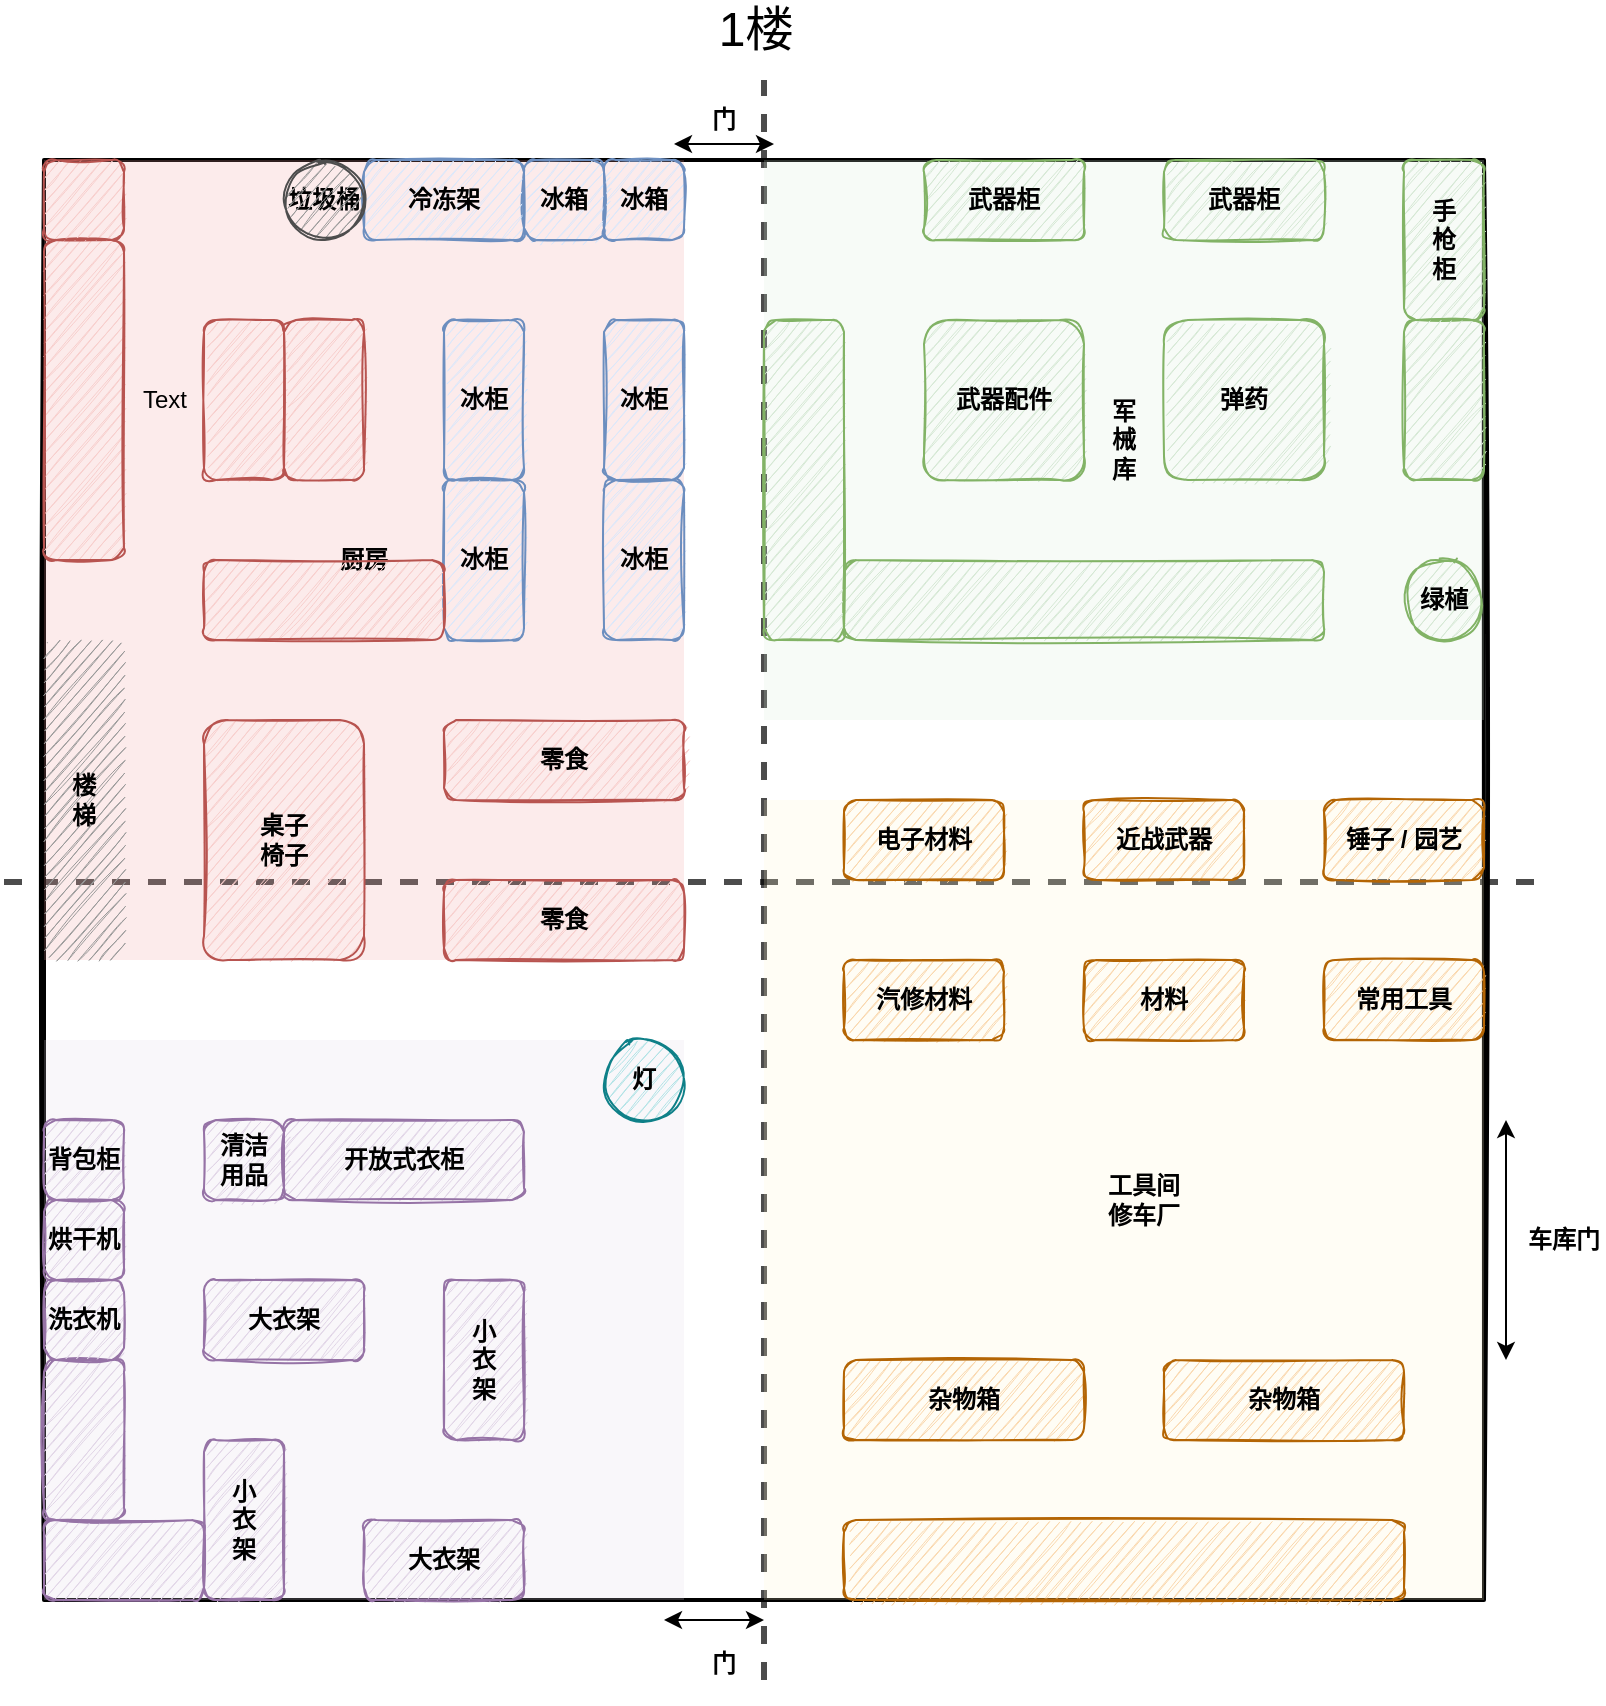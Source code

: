 <mxfile version="21.6.9" type="github">
  <diagram name="第 1 页" id="IqjIyCx49O2pOLuv2Sb1">
    <mxGraphModel dx="1667" dy="944" grid="1" gridSize="10" guides="1" tooltips="1" connect="1" arrows="1" fold="1" page="1" pageScale="1" pageWidth="2339" pageHeight="3300" math="0" shadow="0">
      <root>
        <mxCell id="0" />
        <mxCell id="1" parent="0" />
        <mxCell id="A4bbdxsPksOy5zOQufrt-1" value="" style="endArrow=none;html=1;rounded=0;dashed=1;strokeWidth=3;opacity=70;" edge="1" parent="1">
          <mxGeometry width="50" height="50" relative="1" as="geometry">
            <mxPoint x="20" y="559" as="sourcePoint" />
            <mxPoint x="790" y="559" as="targetPoint" />
          </mxGeometry>
        </mxCell>
        <mxCell id="A4bbdxsPksOy5zOQufrt-2" value="" style="endArrow=none;html=1;rounded=0;dashed=1;strokeWidth=3;opacity=70;" edge="1" parent="1">
          <mxGeometry width="50" height="50" relative="1" as="geometry">
            <mxPoint x="400" y="958" as="sourcePoint" />
            <mxPoint x="400" y="158" as="targetPoint" />
          </mxGeometry>
        </mxCell>
        <mxCell id="A4bbdxsPksOy5zOQufrt-3" value="" style="rounded=0;whiteSpace=wrap;html=1;sketch=1;fillColor=none;strokeWidth=2;" vertex="1" parent="1">
          <mxGeometry x="40" y="198" width="720" height="720" as="geometry" />
        </mxCell>
        <mxCell id="A4bbdxsPksOy5zOQufrt-4" value="" style="rounded=0;whiteSpace=wrap;html=1;fillColor=#fff2cc;sketch=0;strokeColor=none;fontStyle=1;arcSize=0;opacity=20;" vertex="1" parent="1">
          <mxGeometry x="400" y="518" width="360" height="400" as="geometry" />
        </mxCell>
        <mxCell id="A4bbdxsPksOy5zOQufrt-5" value="&lt;div&gt;&lt;br&gt;&lt;/div&gt;" style="rounded=0;whiteSpace=wrap;html=1;fillColor=#e1d5e7;sketch=0;strokeColor=none;fontStyle=1;arcSize=0;opacity=20;" vertex="1" parent="1">
          <mxGeometry x="40" y="638" width="320" height="280" as="geometry" />
        </mxCell>
        <mxCell id="A4bbdxsPksOy5zOQufrt-6" value="&lt;div&gt;军&lt;/div&gt;&lt;div&gt;械&lt;/div&gt;&lt;div&gt;库&lt;/div&gt;" style="rounded=0;whiteSpace=wrap;html=1;fillColor=#D5E8D4;sketch=0;strokeColor=none;fontStyle=1;arcSize=0;gradientColor=none;opacity=20;" vertex="1" parent="1">
          <mxGeometry x="400" y="198" width="360" height="280" as="geometry" />
        </mxCell>
        <mxCell id="A4bbdxsPksOy5zOQufrt-7" value="&lt;div&gt;厨房&lt;/div&gt;" style="rounded=0;whiteSpace=wrap;html=1;fillColor=#F19C99;sketch=0;strokeColor=none;fontStyle=1;arcSize=0;opacity=20;" vertex="1" parent="1">
          <mxGeometry x="40" y="198" width="320" height="400" as="geometry" />
        </mxCell>
        <mxCell id="A4bbdxsPksOy5zOQufrt-8" value="" style="rounded=1;whiteSpace=wrap;html=1;fillColor=#d5e8d4;sketch=1;strokeColor=#82b366;fontStyle=1" vertex="1" parent="1">
          <mxGeometry x="600" y="278" width="80" height="80" as="geometry" />
        </mxCell>
        <mxCell id="A4bbdxsPksOy5zOQufrt-9" value="" style="rounded=1;whiteSpace=wrap;html=1;fillColor=#d5e8d4;sketch=1;strokeColor=#82b366;fontStyle=1" vertex="1" parent="1">
          <mxGeometry x="480" y="278" width="80" height="80" as="geometry" />
        </mxCell>
        <mxCell id="A4bbdxsPksOy5zOQufrt-10" value="" style="rounded=1;whiteSpace=wrap;html=1;fillColor=#d5e8d4;sketch=1;strokeColor=#82b366;fontStyle=1" vertex="1" parent="1">
          <mxGeometry x="600" y="198" width="80" height="40" as="geometry" />
        </mxCell>
        <mxCell id="A4bbdxsPksOy5zOQufrt-11" value="" style="rounded=1;whiteSpace=wrap;html=1;fillColor=#d5e8d4;sketch=1;strokeColor=#82b366;fontStyle=1" vertex="1" parent="1">
          <mxGeometry x="480" y="198" width="80" height="40" as="geometry" />
        </mxCell>
        <mxCell id="A4bbdxsPksOy5zOQufrt-12" value="" style="rounded=1;whiteSpace=wrap;html=1;fillColor=#d5e8d4;sketch=1;strokeColor=#82b366;fontStyle=1" vertex="1" parent="1">
          <mxGeometry x="440" y="398" width="240" height="40" as="geometry" />
        </mxCell>
        <mxCell id="A4bbdxsPksOy5zOQufrt-13" value="" style="rounded=1;whiteSpace=wrap;html=1;fillColor=#d5e8d4;sketch=1;strokeColor=#82b366;fontStyle=1" vertex="1" parent="1">
          <mxGeometry x="400" y="278" width="40" height="160" as="geometry" />
        </mxCell>
        <mxCell id="A4bbdxsPksOy5zOQufrt-14" value="" style="rounded=1;whiteSpace=wrap;html=1;fillColor=#d5e8d4;sketch=1;strokeColor=#82b366;fontStyle=1" vertex="1" parent="1">
          <mxGeometry x="720" y="198" width="40" height="80" as="geometry" />
        </mxCell>
        <mxCell id="A4bbdxsPksOy5zOQufrt-15" value="" style="rounded=1;whiteSpace=wrap;html=1;fillColor=#d5e8d4;sketch=1;strokeColor=#82b366;fontStyle=1" vertex="1" parent="1">
          <mxGeometry x="720" y="278" width="40" height="80" as="geometry" />
        </mxCell>
        <mxCell id="A4bbdxsPksOy5zOQufrt-16" value="弹药" style="text;html=1;strokeColor=none;fillColor=none;align=center;verticalAlign=middle;whiteSpace=wrap;rounded=0;sketch=1;fontStyle=1" vertex="1" parent="1">
          <mxGeometry x="610" y="303" width="60" height="30" as="geometry" />
        </mxCell>
        <mxCell id="A4bbdxsPksOy5zOQufrt-17" value="武器配件" style="text;html=1;strokeColor=none;fillColor=none;align=center;verticalAlign=middle;whiteSpace=wrap;rounded=0;sketch=1;fontStyle=1" vertex="1" parent="1">
          <mxGeometry x="490" y="303" width="60" height="30" as="geometry" />
        </mxCell>
        <mxCell id="A4bbdxsPksOy5zOQufrt-18" value="武器柜" style="text;html=1;strokeColor=none;fillColor=none;align=center;verticalAlign=middle;whiteSpace=wrap;rounded=0;sketch=1;fontStyle=1" vertex="1" parent="1">
          <mxGeometry x="490" y="203" width="60" height="30" as="geometry" />
        </mxCell>
        <mxCell id="A4bbdxsPksOy5zOQufrt-19" value="武器柜" style="text;html=1;strokeColor=none;fillColor=none;align=center;verticalAlign=middle;whiteSpace=wrap;rounded=0;sketch=1;fontStyle=1" vertex="1" parent="1">
          <mxGeometry x="610" y="203" width="60" height="30" as="geometry" />
        </mxCell>
        <mxCell id="A4bbdxsPksOy5zOQufrt-20" value="手枪柜" style="text;html=1;strokeColor=none;fillColor=none;align=center;verticalAlign=middle;whiteSpace=wrap;rounded=0;sketch=1;fontStyle=1" vertex="1" parent="1">
          <mxGeometry x="730" y="210.5" width="20" height="55" as="geometry" />
        </mxCell>
        <mxCell id="A4bbdxsPksOy5zOQufrt-21" value="&lt;div&gt;绿植&lt;/div&gt;" style="ellipse;whiteSpace=wrap;html=1;aspect=fixed;sketch=1;fillColor=#d5e8d4;strokeColor=#82b366;fontStyle=1" vertex="1" parent="1">
          <mxGeometry x="720" y="398" width="40" height="40" as="geometry" />
        </mxCell>
        <mxCell id="A4bbdxsPksOy5zOQufrt-22" value="" style="rounded=1;whiteSpace=wrap;html=1;fillColor=#e1d5e7;sketch=1;strokeColor=#9673a6;fontStyle=1" vertex="1" parent="1">
          <mxGeometry x="40" y="798" width="40" height="80" as="geometry" />
        </mxCell>
        <mxCell id="A4bbdxsPksOy5zOQufrt-23" value="" style="rounded=1;whiteSpace=wrap;html=1;fillColor=#e1d5e7;sketch=1;strokeColor=#9673a6;fontStyle=1" vertex="1" parent="1">
          <mxGeometry x="40" y="878" width="80" height="40" as="geometry" />
        </mxCell>
        <mxCell id="A4bbdxsPksOy5zOQufrt-24" value="洗衣机" style="rounded=1;whiteSpace=wrap;html=1;fillColor=#e1d5e7;sketch=1;strokeColor=#9673a6;fontStyle=1" vertex="1" parent="1">
          <mxGeometry x="40" y="758" width="40" height="40" as="geometry" />
        </mxCell>
        <mxCell id="A4bbdxsPksOy5zOQufrt-25" value="烘干机" style="rounded=1;whiteSpace=wrap;html=1;fillColor=#e1d5e7;sketch=1;strokeColor=#9673a6;fontStyle=1" vertex="1" parent="1">
          <mxGeometry x="40" y="718" width="40" height="40" as="geometry" />
        </mxCell>
        <mxCell id="A4bbdxsPksOy5zOQufrt-26" value="&lt;div&gt;背包柜&lt;/div&gt;" style="rounded=1;whiteSpace=wrap;html=1;fillColor=#e1d5e7;sketch=1;strokeColor=#9673a6;fontStyle=1" vertex="1" parent="1">
          <mxGeometry x="40" y="678" width="40" height="40" as="geometry" />
        </mxCell>
        <mxCell id="A4bbdxsPksOy5zOQufrt-27" value="&lt;div&gt;小&lt;/div&gt;&lt;div&gt;衣&lt;/div&gt;&lt;div&gt;架&lt;/div&gt;" style="rounded=1;whiteSpace=wrap;html=1;fillColor=#e1d5e7;sketch=1;strokeColor=#9673a6;fontStyle=1" vertex="1" parent="1">
          <mxGeometry x="120" y="838" width="40" height="80" as="geometry" />
        </mxCell>
        <mxCell id="A4bbdxsPksOy5zOQufrt-28" value="大衣架" style="rounded=1;whiteSpace=wrap;html=1;fillColor=#e1d5e7;sketch=1;strokeColor=#9673a6;fontStyle=1" vertex="1" parent="1">
          <mxGeometry x="200" y="878" width="80" height="40" as="geometry" />
        </mxCell>
        <mxCell id="A4bbdxsPksOy5zOQufrt-29" value="&lt;div&gt;小&lt;/div&gt;&lt;div&gt;衣&lt;/div&gt;&lt;div&gt;架&lt;/div&gt;" style="rounded=1;whiteSpace=wrap;html=1;fillColor=#e1d5e7;sketch=1;strokeColor=#9673a6;fontStyle=1" vertex="1" parent="1">
          <mxGeometry x="240" y="758" width="40" height="80" as="geometry" />
        </mxCell>
        <mxCell id="A4bbdxsPksOy5zOQufrt-30" value="大衣架" style="rounded=1;whiteSpace=wrap;html=1;fillColor=#e1d5e7;sketch=1;strokeColor=#9673a6;fontStyle=1" vertex="1" parent="1">
          <mxGeometry x="120" y="758" width="80" height="40" as="geometry" />
        </mxCell>
        <mxCell id="A4bbdxsPksOy5zOQufrt-31" value="&lt;div&gt;楼&lt;/div&gt;&lt;div&gt;梯&lt;/div&gt;" style="rounded=1;whiteSpace=wrap;html=1;fillColor=#999999;sketch=1;strokeColor=none;fontStyle=1" vertex="1" parent="1">
          <mxGeometry x="40" y="438" width="40" height="160" as="geometry" />
        </mxCell>
        <mxCell id="A4bbdxsPksOy5zOQufrt-32" value="开放式衣柜" style="rounded=1;whiteSpace=wrap;html=1;fillColor=#e1d5e7;sketch=1;strokeColor=#9673a6;fontStyle=1" vertex="1" parent="1">
          <mxGeometry x="160" y="678" width="120" height="40" as="geometry" />
        </mxCell>
        <mxCell id="A4bbdxsPksOy5zOQufrt-33" value="冰柜" style="rounded=1;whiteSpace=wrap;html=1;fillColor=#dae8fc;sketch=1;strokeColor=#6c8ebf;fontStyle=1" vertex="1" parent="1">
          <mxGeometry x="320" y="358" width="40" height="80" as="geometry" />
        </mxCell>
        <mxCell id="A4bbdxsPksOy5zOQufrt-34" value="冰柜" style="rounded=1;whiteSpace=wrap;html=1;fillColor=#dae8fc;sketch=1;strokeColor=#6c8ebf;fontStyle=1" vertex="1" parent="1">
          <mxGeometry x="320" y="278" width="40" height="80" as="geometry" />
        </mxCell>
        <mxCell id="A4bbdxsPksOy5zOQufrt-35" value="冰箱" style="rounded=1;whiteSpace=wrap;html=1;fillColor=#dae8fc;sketch=1;strokeColor=#6c8ebf;fontStyle=1" vertex="1" parent="1">
          <mxGeometry x="320" y="198" width="40" height="40" as="geometry" />
        </mxCell>
        <mxCell id="A4bbdxsPksOy5zOQufrt-36" value="冰柜" style="rounded=1;whiteSpace=wrap;html=1;fillColor=#dae8fc;sketch=1;strokeColor=#6c8ebf;fontStyle=1" vertex="1" parent="1">
          <mxGeometry x="240" y="358" width="40" height="80" as="geometry" />
        </mxCell>
        <mxCell id="A4bbdxsPksOy5zOQufrt-37" value="冰柜" style="rounded=1;whiteSpace=wrap;html=1;fillColor=#dae8fc;sketch=1;strokeColor=#6c8ebf;fontStyle=1" vertex="1" parent="1">
          <mxGeometry x="240" y="278" width="40" height="80" as="geometry" />
        </mxCell>
        <mxCell id="A4bbdxsPksOy5zOQufrt-38" value="冰箱" style="rounded=1;whiteSpace=wrap;html=1;fillColor=#dae8fc;sketch=1;strokeColor=#6c8ebf;fontStyle=1" vertex="1" parent="1">
          <mxGeometry x="280" y="198" width="40" height="40" as="geometry" />
        </mxCell>
        <mxCell id="A4bbdxsPksOy5zOQufrt-39" value="冷冻架" style="rounded=1;whiteSpace=wrap;html=1;fillColor=#dae8fc;sketch=1;strokeColor=#6c8ebf;fontStyle=1" vertex="1" parent="1">
          <mxGeometry x="200" y="198" width="80" height="40" as="geometry" />
        </mxCell>
        <mxCell id="A4bbdxsPksOy5zOQufrt-40" value="垃圾桶" style="text;html=1;strokeColor=none;fillColor=none;align=center;verticalAlign=middle;whiteSpace=wrap;rounded=0;sketch=1;fontStyle=1" vertex="1" parent="1">
          <mxGeometry x="160" y="198" width="40" height="40" as="geometry" />
        </mxCell>
        <mxCell id="A4bbdxsPksOy5zOQufrt-41" value="" style="ellipse;whiteSpace=wrap;html=1;aspect=fixed;sketch=1;fillColor=#999999;strokeColor=#4D4D4D;fontStyle=1" vertex="1" parent="1">
          <mxGeometry x="160" y="198" width="40" height="40" as="geometry" />
        </mxCell>
        <mxCell id="A4bbdxsPksOy5zOQufrt-42" value="" style="rounded=1;whiteSpace=wrap;html=1;fillColor=#f8cecc;sketch=1;strokeColor=#b85450;fontStyle=1" vertex="1" parent="1">
          <mxGeometry x="40" y="238" width="40" height="160" as="geometry" />
        </mxCell>
        <object label="" Bottom="False" id="A4bbdxsPksOy5zOQufrt-43">
          <mxCell style="rounded=1;whiteSpace=wrap;html=1;fillColor=#f8cecc;sketch=1;strokeColor=#b85450;fontStyle=1;imageWidth=23;treeFolding=0;top=0" vertex="1" parent="1">
            <mxGeometry x="40" y="198" width="40" height="40" as="geometry" />
          </mxCell>
        </object>
        <mxCell id="A4bbdxsPksOy5zOQufrt-44" value="" style="rounded=1;whiteSpace=wrap;html=1;fillColor=#f8cecc;sketch=1;strokeColor=#b85450;fontStyle=1" vertex="1" parent="1">
          <mxGeometry x="120" y="398" width="120" height="40" as="geometry" />
        </mxCell>
        <mxCell id="A4bbdxsPksOy5zOQufrt-45" value="" style="rounded=1;whiteSpace=wrap;html=1;fillColor=#f8cecc;sketch=1;strokeColor=#b85450;fontStyle=1" vertex="1" parent="1">
          <mxGeometry x="120" y="278" width="40" height="80" as="geometry" />
        </mxCell>
        <mxCell id="A4bbdxsPksOy5zOQufrt-46" value="" style="rounded=1;whiteSpace=wrap;html=1;fillColor=#f8cecc;sketch=1;strokeColor=#b85450;fontStyle=1" vertex="1" parent="1">
          <mxGeometry x="160" y="278" width="40" height="80" as="geometry" />
        </mxCell>
        <mxCell id="A4bbdxsPksOy5zOQufrt-47" value="&lt;div&gt;清洁&lt;/div&gt;&lt;div&gt;用品&lt;br&gt;&lt;/div&gt;" style="rounded=1;whiteSpace=wrap;html=1;fillColor=#e1d5e7;sketch=1;strokeColor=#9673a6;fontStyle=1" vertex="1" parent="1">
          <mxGeometry x="120" y="678" width="40" height="40" as="geometry" />
        </mxCell>
        <mxCell id="A4bbdxsPksOy5zOQufrt-48" value="零食" style="rounded=1;whiteSpace=wrap;html=1;fillColor=#f8cecc;sketch=1;strokeColor=#b85450;fontStyle=1" vertex="1" parent="1">
          <mxGeometry x="240" y="478" width="120" height="40" as="geometry" />
        </mxCell>
        <mxCell id="A4bbdxsPksOy5zOQufrt-49" value="零食" style="rounded=1;whiteSpace=wrap;html=1;fillColor=#f8cecc;sketch=1;strokeColor=#b85450;fontStyle=1" vertex="1" parent="1">
          <mxGeometry x="240" y="558" width="120" height="40" as="geometry" />
        </mxCell>
        <mxCell id="A4bbdxsPksOy5zOQufrt-50" value="" style="endArrow=classic;startArrow=classic;html=1;rounded=0;" edge="1" parent="1">
          <mxGeometry width="50" height="50" relative="1" as="geometry">
            <mxPoint x="771" y="798" as="sourcePoint" />
            <mxPoint x="771" y="678" as="targetPoint" />
          </mxGeometry>
        </mxCell>
        <mxCell id="A4bbdxsPksOy5zOQufrt-51" value="车库门" style="text;html=1;strokeColor=none;fillColor=none;align=center;verticalAlign=middle;whiteSpace=wrap;rounded=0;sketch=1;fontStyle=1" vertex="1" parent="1">
          <mxGeometry x="780" y="718" width="40" height="40" as="geometry" />
        </mxCell>
        <mxCell id="A4bbdxsPksOy5zOQufrt-52" value="锤子 / 园艺" style="rounded=1;whiteSpace=wrap;html=1;fillColor=#fad7ac;sketch=1;strokeColor=#b46504;fontStyle=1" vertex="1" parent="1">
          <mxGeometry x="680" y="518" width="80" height="40" as="geometry" />
        </mxCell>
        <mxCell id="A4bbdxsPksOy5zOQufrt-53" value="杂物箱" style="rounded=1;whiteSpace=wrap;html=1;fillColor=#fad7ac;sketch=1;strokeColor=#b46504;fontStyle=1" vertex="1" parent="1">
          <mxGeometry x="600" y="798" width="120" height="40" as="geometry" />
        </mxCell>
        <mxCell id="A4bbdxsPksOy5zOQufrt-54" value="杂物箱" style="rounded=1;whiteSpace=wrap;html=1;fillColor=#fad7ac;sketch=1;strokeColor=#b46504;fontStyle=1" vertex="1" parent="1">
          <mxGeometry x="440" y="798" width="120" height="40" as="geometry" />
        </mxCell>
        <mxCell id="A4bbdxsPksOy5zOQufrt-55" value="&lt;div&gt;&lt;br&gt;&lt;/div&gt;&lt;div&gt;&lt;br&gt;&lt;/div&gt;&lt;div&gt;&lt;br&gt;&lt;/div&gt;&lt;div&gt;&lt;br&gt;&lt;/div&gt;&lt;div&gt;&lt;br&gt;&lt;/div&gt;&lt;div&gt;&lt;br&gt;&lt;/div&gt;&lt;div&gt;&lt;br&gt;&lt;/div&gt;&lt;div&gt;&lt;br&gt;&lt;/div&gt;&lt;div&gt;&lt;br&gt;&lt;/div&gt;" style="rounded=1;whiteSpace=wrap;html=1;fillColor=#fad7ac;sketch=1;strokeColor=#b46504;fontStyle=1" vertex="1" parent="1">
          <mxGeometry x="440" y="878" width="280" height="40" as="geometry" />
        </mxCell>
        <mxCell id="A4bbdxsPksOy5zOQufrt-56" value="&lt;div&gt;工具间&lt;/div&gt;&lt;div&gt;修车厂&lt;br&gt;&lt;/div&gt;" style="text;html=1;strokeColor=none;fillColor=none;align=center;verticalAlign=middle;whiteSpace=wrap;rounded=0;sketch=1;fontStyle=1" vertex="1" parent="1">
          <mxGeometry x="560" y="703" width="60" height="30" as="geometry" />
        </mxCell>
        <mxCell id="A4bbdxsPksOy5zOQufrt-57" value="Text" style="text;html=1;resizable=0;autosize=1;align=center;verticalAlign=middle;points=[];fillColor=none;strokeColor=none;rounded=0;" vertex="1" parent="1">
          <mxGeometry x="80" y="303" width="40" height="30" as="geometry" />
        </mxCell>
        <mxCell id="A4bbdxsPksOy5zOQufrt-58" value="&lt;div&gt;桌子&lt;/div&gt;&lt;div&gt;椅子&lt;br&gt;&lt;/div&gt;" style="rounded=1;whiteSpace=wrap;html=1;fillColor=#f8cecc;sketch=1;strokeColor=#b85450;fontStyle=1" vertex="1" parent="1">
          <mxGeometry x="120" y="478" width="80" height="120" as="geometry" />
        </mxCell>
        <mxCell id="A4bbdxsPksOy5zOQufrt-59" style="edgeStyle=orthogonalEdgeStyle;rounded=0;orthogonalLoop=1;jettySize=auto;html=1;exitX=0.5;exitY=1;exitDx=0;exitDy=0;" edge="1" parent="1" source="A4bbdxsPksOy5zOQufrt-31" target="A4bbdxsPksOy5zOQufrt-31">
          <mxGeometry relative="1" as="geometry" />
        </mxCell>
        <mxCell id="A4bbdxsPksOy5zOQufrt-60" value="" style="endArrow=classic;startArrow=classic;html=1;rounded=0;" edge="1" parent="1">
          <mxGeometry width="50" height="50" relative="1" as="geometry">
            <mxPoint x="400" y="928" as="sourcePoint" />
            <mxPoint x="350" y="928" as="targetPoint" />
          </mxGeometry>
        </mxCell>
        <mxCell id="A4bbdxsPksOy5zOQufrt-61" value="常用工具" style="rounded=1;whiteSpace=wrap;html=1;fillColor=#fad7ac;sketch=1;strokeColor=#b46504;fontStyle=1" vertex="1" parent="1">
          <mxGeometry x="680" y="598" width="80" height="40" as="geometry" />
        </mxCell>
        <mxCell id="A4bbdxsPksOy5zOQufrt-62" value="近战武器" style="rounded=1;whiteSpace=wrap;html=1;fillColor=#fad7ac;sketch=1;strokeColor=#b46504;fontStyle=1" vertex="1" parent="1">
          <mxGeometry x="560" y="518" width="80" height="40" as="geometry" />
        </mxCell>
        <mxCell id="A4bbdxsPksOy5zOQufrt-63" value="材料" style="rounded=1;whiteSpace=wrap;html=1;fillColor=#fad7ac;sketch=1;strokeColor=#b46504;fontStyle=1" vertex="1" parent="1">
          <mxGeometry x="560" y="598" width="80" height="40" as="geometry" />
        </mxCell>
        <mxCell id="A4bbdxsPksOy5zOQufrt-64" value="电子材料" style="rounded=1;whiteSpace=wrap;html=1;fillColor=#fad7ac;sketch=1;strokeColor=#b46504;fontStyle=1" vertex="1" parent="1">
          <mxGeometry x="440" y="518" width="80" height="40" as="geometry" />
        </mxCell>
        <mxCell id="A4bbdxsPksOy5zOQufrt-65" value="汽修材料" style="rounded=1;whiteSpace=wrap;html=1;fillColor=#fad7ac;sketch=1;strokeColor=#b46504;fontStyle=1" vertex="1" parent="1">
          <mxGeometry x="440" y="598" width="80" height="40" as="geometry" />
        </mxCell>
        <mxCell id="A4bbdxsPksOy5zOQufrt-66" value="灯" style="ellipse;whiteSpace=wrap;html=1;aspect=fixed;sketch=1;fillColor=#b0e3e6;strokeColor=#0e8088;fontStyle=1;" vertex="1" parent="1">
          <mxGeometry x="320" y="638" width="40" height="40" as="geometry" />
        </mxCell>
        <mxCell id="A4bbdxsPksOy5zOQufrt-67" value="&lt;font style=&quot;font-size: 24px;&quot;&gt;1楼&lt;/font&gt;" style="text;html=1;strokeColor=none;fillColor=none;align=center;verticalAlign=middle;whiteSpace=wrap;rounded=0;" vertex="1" parent="1">
          <mxGeometry x="366" y="118" width="60" height="30" as="geometry" />
        </mxCell>
        <mxCell id="A4bbdxsPksOy5zOQufrt-68" value="门" style="text;html=1;strokeColor=none;fillColor=none;align=center;verticalAlign=middle;whiteSpace=wrap;rounded=0;sketch=1;fontStyle=1" vertex="1" parent="1">
          <mxGeometry x="360" y="930" width="40" height="40" as="geometry" />
        </mxCell>
        <mxCell id="A4bbdxsPksOy5zOQufrt-69" value="" style="endArrow=classic;startArrow=classic;html=1;rounded=0;" edge="1" parent="1">
          <mxGeometry width="50" height="50" relative="1" as="geometry">
            <mxPoint x="405" y="190" as="sourcePoint" />
            <mxPoint x="355" y="190" as="targetPoint" />
          </mxGeometry>
        </mxCell>
        <mxCell id="A4bbdxsPksOy5zOQufrt-70" value="门" style="text;html=1;strokeColor=none;fillColor=none;align=center;verticalAlign=middle;whiteSpace=wrap;rounded=0;sketch=1;fontStyle=1" vertex="1" parent="1">
          <mxGeometry x="360" y="159" width="40" height="38" as="geometry" />
        </mxCell>
      </root>
    </mxGraphModel>
  </diagram>
</mxfile>
